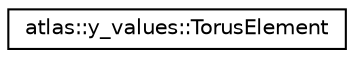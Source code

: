 digraph "Graphical Class Hierarchy"
{
  edge [fontname="Helvetica",fontsize="10",labelfontname="Helvetica",labelfontsize="10"];
  node [fontname="Helvetica",fontsize="10",shape=record];
  rankdir="LR";
  Node1 [label="atlas::y_values::TorusElement",height=0.2,width=0.4,color="black", fillcolor="white", style="filled",URL="$classatlas_1_1y__values_1_1TorusElement.html"];
}
